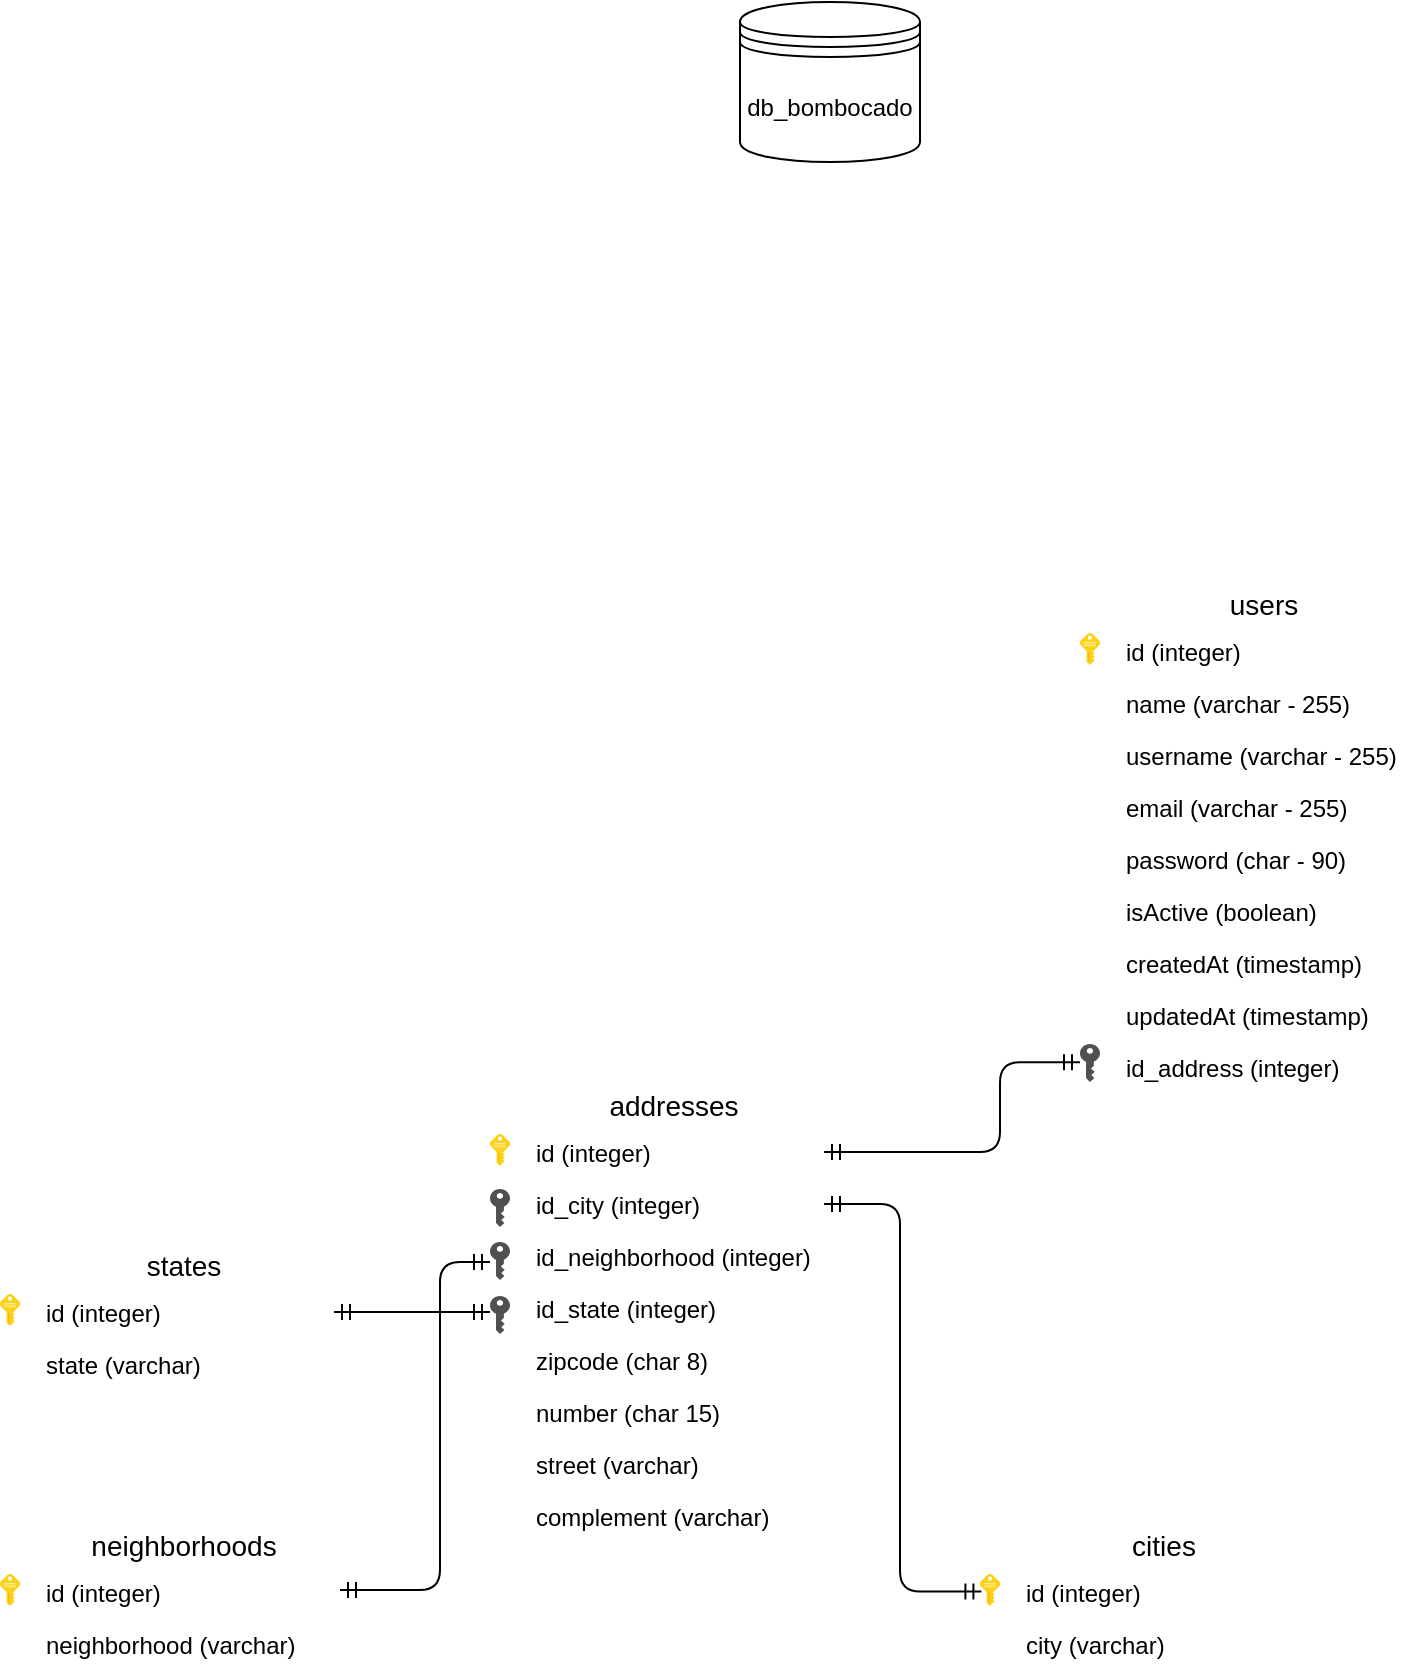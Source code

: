 <mxfile version="12.2.7" type="github" pages="1">
  <diagram id="Xgl5wQaYLAKlFyreFNFN" name="Page-1">
    <mxGraphModel dx="259" dy="451" grid="1" gridSize="10" guides="1" tooltips="1" connect="1" arrows="1" fold="1" page="1" pageScale="1" pageWidth="850" pageHeight="1100" math="0" shadow="0">
      <root>
        <mxCell id="0"/>
        <mxCell id="1" parent="0"/>
        <mxCell id="XWcXuoJjSwJ98NiSpnT_-1" value="db_bombocado&lt;br&gt;" style="shape=datastore;whiteSpace=wrap;html=1;" parent="1" vertex="1">
          <mxGeometry x="380" y="30" width="90" height="80" as="geometry"/>
        </mxCell>
        <mxCell id="XWcXuoJjSwJ98NiSpnT_-12" value="users" style="swimlane;fontStyle=0;childLayout=stackLayout;horizontal=1;startSize=22;horizontalStack=0;resizeParent=1;resizeParentMax=0;resizeLast=0;collapsible=1;marginBottom=0;swimlaneFillColor=none;align=center;fontSize=14;rounded=0;shadow=0;glass=0;comic=0;labelBackgroundColor=none;strokeColor=#FFFFFF;" parent="1" vertex="1">
          <mxGeometry x="567" y="319.5" width="150" height="256" as="geometry"/>
        </mxCell>
        <mxCell id="XWcXuoJjSwJ98NiSpnT_-13" value="id (integer)&#xa; " style="text;spacingLeft=4;spacingRight=4;overflow=hidden;rotatable=0;points=[[0,0.5],[1,0.5]];portConstraint=eastwest;fontSize=12;rounded=1;glass=0;shadow=0;comic=0;strokeColor=#FFFFFF;" parent="XWcXuoJjSwJ98NiSpnT_-12" vertex="1">
          <mxGeometry y="22" width="150" height="26" as="geometry"/>
        </mxCell>
        <mxCell id="XWcXuoJjSwJ98NiSpnT_-14" value="name (varchar - 255)" style="text;spacingLeft=4;spacingRight=4;overflow=hidden;rotatable=0;points=[[0,0.5],[1,0.5]];portConstraint=eastwest;fontSize=12;rounded=1;glass=0;shadow=0;comic=0;strokeColor=#FFFFFF;" parent="XWcXuoJjSwJ98NiSpnT_-12" vertex="1">
          <mxGeometry y="48" width="150" height="26" as="geometry"/>
        </mxCell>
        <mxCell id="XWcXuoJjSwJ98NiSpnT_-15" value="username (varchar - 255)" style="text;spacingLeft=4;spacingRight=4;overflow=hidden;rotatable=0;points=[[0,0.5],[1,0.5]];portConstraint=eastwest;fontSize=12;rounded=1;glass=0;shadow=0;comic=0;strokeColor=#FFFFFF;" parent="XWcXuoJjSwJ98NiSpnT_-12" vertex="1">
          <mxGeometry y="74" width="150" height="26" as="geometry"/>
        </mxCell>
        <mxCell id="XWcXuoJjSwJ98NiSpnT_-32" value="email (varchar - 255)" style="text;spacingLeft=4;spacingRight=4;overflow=hidden;rotatable=0;points=[[0,0.5],[1,0.5]];portConstraint=eastwest;fontSize=12;rounded=1;glass=0;shadow=0;comic=0;strokeColor=#FFFFFF;" parent="XWcXuoJjSwJ98NiSpnT_-12" vertex="1">
          <mxGeometry y="100" width="150" height="26" as="geometry"/>
        </mxCell>
        <mxCell id="XWcXuoJjSwJ98NiSpnT_-16" value="password (char - 90)&#xa;" style="text;spacingLeft=4;spacingRight=4;overflow=hidden;rotatable=0;points=[[0,0.5],[1,0.5]];portConstraint=eastwest;fontSize=12;rounded=1;glass=0;shadow=0;comic=0;strokeColor=#FFFFFF;" parent="XWcXuoJjSwJ98NiSpnT_-12" vertex="1">
          <mxGeometry y="126" width="150" height="26" as="geometry"/>
        </mxCell>
        <mxCell id="XWcXuoJjSwJ98NiSpnT_-17" value="isActive (boolean)&#xa; " style="text;spacingLeft=4;spacingRight=4;overflow=hidden;rotatable=0;points=[[0,0.5],[1,0.5]];portConstraint=eastwest;fontSize=12;rounded=1;glass=0;shadow=0;comic=0;strokeColor=#FFFFFF;" parent="XWcXuoJjSwJ98NiSpnT_-12" vertex="1">
          <mxGeometry y="152" width="150" height="26" as="geometry"/>
        </mxCell>
        <mxCell id="XWcXuoJjSwJ98NiSpnT_-19" value="createdAt (timestamp)" style="text;spacingLeft=4;spacingRight=4;overflow=hidden;rotatable=0;points=[[0,0.5],[1,0.5]];portConstraint=eastwest;fontSize=12;rounded=1;glass=0;shadow=0;comic=0;strokeColor=#FFFFFF;" parent="XWcXuoJjSwJ98NiSpnT_-12" vertex="1">
          <mxGeometry y="178" width="150" height="26" as="geometry"/>
        </mxCell>
        <mxCell id="XWcXuoJjSwJ98NiSpnT_-18" value="updatedAt (timestamp)" style="text;spacingLeft=4;spacingRight=4;overflow=hidden;rotatable=0;points=[[0,0.5],[1,0.5]];portConstraint=eastwest;fontSize=12;rounded=1;glass=0;shadow=0;comic=0;strokeColor=#FFFFFF;" parent="XWcXuoJjSwJ98NiSpnT_-12" vertex="1">
          <mxGeometry y="204" width="150" height="26" as="geometry"/>
        </mxCell>
        <mxCell id="0BEZGtzncr5ZLTs9UO6P-1" value="id_address (integer)&#xa; " style="text;spacingLeft=4;spacingRight=4;overflow=hidden;rotatable=0;points=[[0,0.5],[1,0.5]];portConstraint=eastwest;fontSize=12;rounded=1;glass=0;shadow=0;comic=0;strokeColor=#FFFFFF;" parent="XWcXuoJjSwJ98NiSpnT_-12" vertex="1">
          <mxGeometry y="230" width="150" height="26" as="geometry"/>
        </mxCell>
        <mxCell id="XWcXuoJjSwJ98NiSpnT_-20" value="" style="aspect=fixed;html=1;points=[];align=center;image;fontSize=12;image=img/lib/mscae/Key.svg;rounded=0;shadow=0;glass=0;comic=0;labelBackgroundColor=none;strokeColor=#FFFFFF;fillColor=none;gradientColor=none;" parent="1" vertex="1">
          <mxGeometry x="550" y="345.5" width="10" height="16" as="geometry"/>
        </mxCell>
        <mxCell id="XWcXuoJjSwJ98NiSpnT_-22" value="cities" style="swimlane;fontStyle=0;childLayout=stackLayout;horizontal=1;startSize=22;horizontalStack=0;resizeParent=1;resizeParentMax=0;resizeLast=0;collapsible=1;marginBottom=0;swimlaneFillColor=none;align=center;fontSize=14;rounded=0;shadow=0;glass=0;comic=0;labelBackgroundColor=none;strokeColor=#FFFFFF;" parent="1" vertex="1">
          <mxGeometry x="517" y="790" width="150" height="74" as="geometry"/>
        </mxCell>
        <mxCell id="XWcXuoJjSwJ98NiSpnT_-23" value="id (integer)&#xa; " style="text;spacingLeft=4;spacingRight=4;overflow=hidden;rotatable=0;points=[[0,0.5],[1,0.5]];portConstraint=eastwest;fontSize=12;rounded=1;glass=0;shadow=0;comic=0;strokeColor=#FFFFFF;" parent="XWcXuoJjSwJ98NiSpnT_-22" vertex="1">
          <mxGeometry y="22" width="150" height="26" as="geometry"/>
        </mxCell>
        <mxCell id="XWcXuoJjSwJ98NiSpnT_-31" value="city (varchar)" style="text;spacingLeft=4;spacingRight=4;overflow=hidden;rotatable=0;points=[[0,0.5],[1,0.5]];portConstraint=eastwest;fontSize=12;rounded=1;glass=0;shadow=0;comic=0;strokeColor=#FFFFFF;" parent="XWcXuoJjSwJ98NiSpnT_-22" vertex="1">
          <mxGeometry y="48" width="150" height="26" as="geometry"/>
        </mxCell>
        <mxCell id="XWcXuoJjSwJ98NiSpnT_-30" value="" style="aspect=fixed;html=1;points=[];align=center;image;fontSize=12;image=img/lib/mscae/Key.svg;rounded=0;shadow=0;glass=0;comic=0;labelBackgroundColor=none;strokeColor=#FFFFFF;fillColor=none;gradientColor=none;" parent="1" vertex="1">
          <mxGeometry x="500" y="816" width="10" height="16" as="geometry"/>
        </mxCell>
        <mxCell id="XWcXuoJjSwJ98NiSpnT_-33" value="neighborhoods" style="swimlane;fontStyle=0;childLayout=stackLayout;horizontal=1;startSize=22;horizontalStack=0;resizeParent=1;resizeParentMax=0;resizeLast=0;collapsible=1;marginBottom=0;swimlaneFillColor=none;align=center;fontSize=14;rounded=0;shadow=0;glass=0;comic=0;labelBackgroundColor=none;strokeColor=#FFFFFF;" parent="1" vertex="1">
          <mxGeometry x="27" y="790" width="150" height="74" as="geometry"/>
        </mxCell>
        <mxCell id="XWcXuoJjSwJ98NiSpnT_-34" value="id (integer)&#xa; " style="text;spacingLeft=4;spacingRight=4;overflow=hidden;rotatable=0;points=[[0,0.5],[1,0.5]];portConstraint=eastwest;fontSize=12;rounded=1;glass=0;shadow=0;comic=0;strokeColor=#FFFFFF;" parent="XWcXuoJjSwJ98NiSpnT_-33" vertex="1">
          <mxGeometry y="22" width="150" height="26" as="geometry"/>
        </mxCell>
        <mxCell id="XWcXuoJjSwJ98NiSpnT_-35" value="neighborhood (varchar)" style="text;spacingLeft=4;spacingRight=4;overflow=hidden;rotatable=0;points=[[0,0.5],[1,0.5]];portConstraint=eastwest;fontSize=12;rounded=1;glass=0;shadow=0;comic=0;strokeColor=#FFFFFF;" parent="XWcXuoJjSwJ98NiSpnT_-33" vertex="1">
          <mxGeometry y="48" width="150" height="26" as="geometry"/>
        </mxCell>
        <mxCell id="XWcXuoJjSwJ98NiSpnT_-36" value="" style="aspect=fixed;html=1;points=[];align=center;image;fontSize=12;image=img/lib/mscae/Key.svg;rounded=0;shadow=0;glass=0;comic=0;labelBackgroundColor=none;strokeColor=#FFFFFF;fillColor=none;gradientColor=none;" parent="1" vertex="1">
          <mxGeometry x="10" y="816" width="10" height="16" as="geometry"/>
        </mxCell>
        <mxCell id="XWcXuoJjSwJ98NiSpnT_-37" value="states" style="swimlane;fontStyle=0;childLayout=stackLayout;horizontal=1;startSize=22;horizontalStack=0;resizeParent=1;resizeParentMax=0;resizeLast=0;collapsible=1;marginBottom=0;swimlaneFillColor=none;align=center;fontSize=14;rounded=0;shadow=0;glass=0;comic=0;labelBackgroundColor=none;strokeColor=#FFFFFF;" parent="1" vertex="1">
          <mxGeometry x="27" y="650" width="150" height="74" as="geometry"/>
        </mxCell>
        <mxCell id="XWcXuoJjSwJ98NiSpnT_-38" value="id (integer)&#xa; " style="text;spacingLeft=4;spacingRight=4;overflow=hidden;rotatable=0;points=[[0,0.5],[1,0.5]];portConstraint=eastwest;fontSize=12;rounded=1;glass=0;shadow=0;comic=0;strokeColor=#FFFFFF;" parent="XWcXuoJjSwJ98NiSpnT_-37" vertex="1">
          <mxGeometry y="22" width="150" height="26" as="geometry"/>
        </mxCell>
        <mxCell id="XWcXuoJjSwJ98NiSpnT_-39" value="state (varchar)" style="text;spacingLeft=4;spacingRight=4;overflow=hidden;rotatable=0;points=[[0,0.5],[1,0.5]];portConstraint=eastwest;fontSize=12;rounded=1;glass=0;shadow=0;comic=0;strokeColor=#FFFFFF;" parent="XWcXuoJjSwJ98NiSpnT_-37" vertex="1">
          <mxGeometry y="48" width="150" height="26" as="geometry"/>
        </mxCell>
        <mxCell id="XWcXuoJjSwJ98NiSpnT_-40" value="" style="aspect=fixed;html=1;points=[];align=center;image;fontSize=12;image=img/lib/mscae/Key.svg;rounded=0;shadow=0;glass=0;comic=0;labelBackgroundColor=none;strokeColor=#FFFFFF;fillColor=none;gradientColor=none;" parent="1" vertex="1">
          <mxGeometry x="10" y="676" width="10" height="16" as="geometry"/>
        </mxCell>
        <mxCell id="XWcXuoJjSwJ98NiSpnT_-41" value="addresses" style="swimlane;fontStyle=0;childLayout=stackLayout;horizontal=1;startSize=22;horizontalStack=0;resizeParent=1;resizeParentMax=0;resizeLast=0;collapsible=1;marginBottom=0;swimlaneFillColor=none;align=center;fontSize=14;rounded=0;shadow=0;glass=0;comic=0;labelBackgroundColor=none;strokeColor=#FFFFFF;" parent="1" vertex="1">
          <mxGeometry x="272" y="570" width="150" height="230" as="geometry"/>
        </mxCell>
        <mxCell id="XWcXuoJjSwJ98NiSpnT_-42" value="id (integer)&#xa; " style="text;spacingLeft=4;spacingRight=4;overflow=hidden;rotatable=0;points=[[0,0.5],[1,0.5]];portConstraint=eastwest;fontSize=12;rounded=1;glass=0;shadow=0;comic=0;strokeColor=#FFFFFF;" parent="XWcXuoJjSwJ98NiSpnT_-41" vertex="1">
          <mxGeometry y="22" width="150" height="26" as="geometry"/>
        </mxCell>
        <mxCell id="XWcXuoJjSwJ98NiSpnT_-43" value="id_city (integer)&#xa;" style="text;spacingLeft=4;spacingRight=4;overflow=hidden;rotatable=0;points=[[0,0.5],[1,0.5]];portConstraint=eastwest;fontSize=12;rounded=1;glass=0;shadow=0;comic=0;strokeColor=#FFFFFF;" parent="XWcXuoJjSwJ98NiSpnT_-41" vertex="1">
          <mxGeometry y="48" width="150" height="26" as="geometry"/>
        </mxCell>
        <mxCell id="XWcXuoJjSwJ98NiSpnT_-45" value="id_neighborhood (integer)&#xa;" style="text;spacingLeft=4;spacingRight=4;overflow=hidden;rotatable=0;points=[[0,0.5],[1,0.5]];portConstraint=eastwest;fontSize=12;rounded=1;glass=0;shadow=0;comic=0;strokeColor=#FFFFFF;" parent="XWcXuoJjSwJ98NiSpnT_-41" vertex="1">
          <mxGeometry y="74" width="150" height="26" as="geometry"/>
        </mxCell>
        <mxCell id="XWcXuoJjSwJ98NiSpnT_-46" value="id_state (integer)" style="text;spacingLeft=4;spacingRight=4;overflow=hidden;rotatable=0;points=[[0,0.5],[1,0.5]];portConstraint=eastwest;fontSize=12;rounded=1;glass=0;shadow=0;comic=0;strokeColor=#FFFFFF;" parent="XWcXuoJjSwJ98NiSpnT_-41" vertex="1">
          <mxGeometry y="100" width="150" height="26" as="geometry"/>
        </mxCell>
        <mxCell id="qKbNDZDdPTAzZ2HC2TwR-2" value="zipcode (char 8)" style="text;spacingLeft=4;spacingRight=4;overflow=hidden;rotatable=0;points=[[0,0.5],[1,0.5]];portConstraint=eastwest;fontSize=12;rounded=1;glass=0;shadow=0;comic=0;strokeColor=#FFFFFF;" vertex="1" parent="XWcXuoJjSwJ98NiSpnT_-41">
          <mxGeometry y="126" width="150" height="26" as="geometry"/>
        </mxCell>
        <mxCell id="qKbNDZDdPTAzZ2HC2TwR-1" value="number (char 15)" style="text;spacingLeft=4;spacingRight=4;overflow=hidden;rotatable=0;points=[[0,0.5],[1,0.5]];portConstraint=eastwest;fontSize=12;rounded=1;glass=0;shadow=0;comic=0;strokeColor=#FFFFFF;" vertex="1" parent="XWcXuoJjSwJ98NiSpnT_-41">
          <mxGeometry y="152" width="150" height="26" as="geometry"/>
        </mxCell>
        <mxCell id="qKbNDZDdPTAzZ2HC2TwR-3" value="street (varchar)" style="text;spacingLeft=4;spacingRight=4;overflow=hidden;rotatable=0;points=[[0,0.5],[1,0.5]];portConstraint=eastwest;fontSize=12;rounded=1;glass=0;shadow=0;comic=0;strokeColor=#FFFFFF;" vertex="1" parent="XWcXuoJjSwJ98NiSpnT_-41">
          <mxGeometry y="178" width="150" height="26" as="geometry"/>
        </mxCell>
        <mxCell id="qKbNDZDdPTAzZ2HC2TwR-4" value="complement (varchar)" style="text;spacingLeft=4;spacingRight=4;overflow=hidden;rotatable=0;points=[[0,0.5],[1,0.5]];portConstraint=eastwest;fontSize=12;rounded=1;glass=0;shadow=0;comic=0;strokeColor=#FFFFFF;" vertex="1" parent="XWcXuoJjSwJ98NiSpnT_-41">
          <mxGeometry y="204" width="150" height="26" as="geometry"/>
        </mxCell>
        <mxCell id="XWcXuoJjSwJ98NiSpnT_-44" value="" style="aspect=fixed;html=1;points=[];align=center;image;fontSize=12;image=img/lib/mscae/Key.svg;rounded=0;shadow=0;glass=0;comic=0;labelBackgroundColor=none;strokeColor=#FFFFFF;fillColor=none;gradientColor=none;" parent="1" vertex="1">
          <mxGeometry x="255" y="596" width="10" height="16" as="geometry"/>
        </mxCell>
        <mxCell id="XWcXuoJjSwJ98NiSpnT_-47" value="" style="pointerEvents=1;shadow=0;dashed=0;html=1;strokeColor=none;fillColor=#505050;labelPosition=center;verticalLabelPosition=bottom;verticalAlign=top;outlineConnect=0;align=center;shape=mxgraph.office.security.key_permissions;rounded=0;glass=0;comic=0;labelBackgroundColor=none;fontColor=#000000;" parent="1" vertex="1">
          <mxGeometry x="255" y="623.5" width="10" height="19" as="geometry"/>
        </mxCell>
        <mxCell id="XWcXuoJjSwJ98NiSpnT_-48" value="" style="pointerEvents=1;shadow=0;dashed=0;html=1;strokeColor=none;fillColor=#505050;labelPosition=center;verticalLabelPosition=bottom;verticalAlign=top;outlineConnect=0;align=center;shape=mxgraph.office.security.key_permissions;rounded=0;glass=0;comic=0;labelBackgroundColor=none;fontColor=#000000;" parent="1" vertex="1">
          <mxGeometry x="255" y="650" width="10" height="19" as="geometry"/>
        </mxCell>
        <mxCell id="XWcXuoJjSwJ98NiSpnT_-49" value="" style="pointerEvents=1;shadow=0;dashed=0;html=1;strokeColor=none;fillColor=#505050;labelPosition=center;verticalLabelPosition=bottom;verticalAlign=top;outlineConnect=0;align=center;shape=mxgraph.office.security.key_permissions;rounded=0;glass=0;comic=0;labelBackgroundColor=none;fontColor=#000000;" parent="1" vertex="1">
          <mxGeometry x="255" y="677" width="10" height="19" as="geometry"/>
        </mxCell>
        <mxCell id="XWcXuoJjSwJ98NiSpnT_-52" value="" style="fontSize=12;html=1;endArrow=ERmandOne;startArrow=ERmandOne;edgeStyle=orthogonalEdgeStyle;entryX=1;entryY=0.5;entryDx=0;entryDy=0;exitX=0.071;exitY=0.545;exitDx=0;exitDy=0;exitPerimeter=0;" parent="1" source="XWcXuoJjSwJ98NiSpnT_-30" target="XWcXuoJjSwJ98NiSpnT_-43" edge="1">
          <mxGeometry width="100" height="100" relative="1" as="geometry">
            <mxPoint x="390" y="760" as="sourcePoint"/>
            <mxPoint x="609" y="586.5" as="targetPoint"/>
            <Array as="points">
              <mxPoint x="460" y="825"/>
              <mxPoint x="460" y="631"/>
            </Array>
          </mxGeometry>
        </mxCell>
        <mxCell id="XWcXuoJjSwJ98NiSpnT_-55" value="" style="fontSize=12;html=1;endArrow=ERmandOne;startArrow=ERmandOne;edgeStyle=orthogonalEdgeStyle;" parent="1" target="XWcXuoJjSwJ98NiSpnT_-48" edge="1">
          <mxGeometry width="100" height="100" relative="1" as="geometry">
            <mxPoint x="180" y="824" as="sourcePoint"/>
            <mxPoint x="230" y="670" as="targetPoint"/>
            <Array as="points">
              <mxPoint x="230" y="824"/>
              <mxPoint x="230" y="660"/>
            </Array>
          </mxGeometry>
        </mxCell>
        <mxCell id="XWcXuoJjSwJ98NiSpnT_-56" value="" style="fontSize=12;html=1;endArrow=ERmandOne;startArrow=ERmandOne;edgeStyle=orthogonalEdgeStyle;exitX=1;exitY=0.5;exitDx=0;exitDy=0;" parent="1" source="XWcXuoJjSwJ98NiSpnT_-38" target="XWcXuoJjSwJ98NiSpnT_-49" edge="1">
          <mxGeometry width="100" height="100" relative="1" as="geometry">
            <mxPoint x="190" y="686" as="sourcePoint"/>
            <mxPoint x="226" y="641.643" as="targetPoint"/>
            <Array as="points">
              <mxPoint x="230" y="685"/>
              <mxPoint x="230" y="685"/>
            </Array>
          </mxGeometry>
        </mxCell>
        <mxCell id="0BEZGtzncr5ZLTs9UO6P-2" value="" style="pointerEvents=1;shadow=0;dashed=0;html=1;strokeColor=none;fillColor=#505050;labelPosition=center;verticalLabelPosition=bottom;verticalAlign=top;outlineConnect=0;align=center;shape=mxgraph.office.security.key_permissions;rounded=0;glass=0;comic=0;labelBackgroundColor=none;fontColor=#000000;" parent="1" vertex="1">
          <mxGeometry x="550" y="551" width="10" height="19" as="geometry"/>
        </mxCell>
        <mxCell id="0BEZGtzncr5ZLTs9UO6P-3" value="" style="fontSize=12;html=1;endArrow=ERmandOne;startArrow=ERmandOne;edgeStyle=orthogonalEdgeStyle;entryX=0;entryY=0.481;entryDx=0;entryDy=0;exitX=1;exitY=0.5;exitDx=0;exitDy=0;entryPerimeter=0;" parent="1" source="XWcXuoJjSwJ98NiSpnT_-42" target="0BEZGtzncr5ZLTs9UO6P-2" edge="1">
          <mxGeometry width="100" height="100" relative="1" as="geometry">
            <mxPoint x="480.429" y="713.714" as="sourcePoint"/>
            <mxPoint x="483.286" y="520" as="targetPoint"/>
            <Array as="points">
              <mxPoint x="510" y="605"/>
              <mxPoint x="510" y="560"/>
            </Array>
          </mxGeometry>
        </mxCell>
      </root>
    </mxGraphModel>
  </diagram>
</mxfile>
